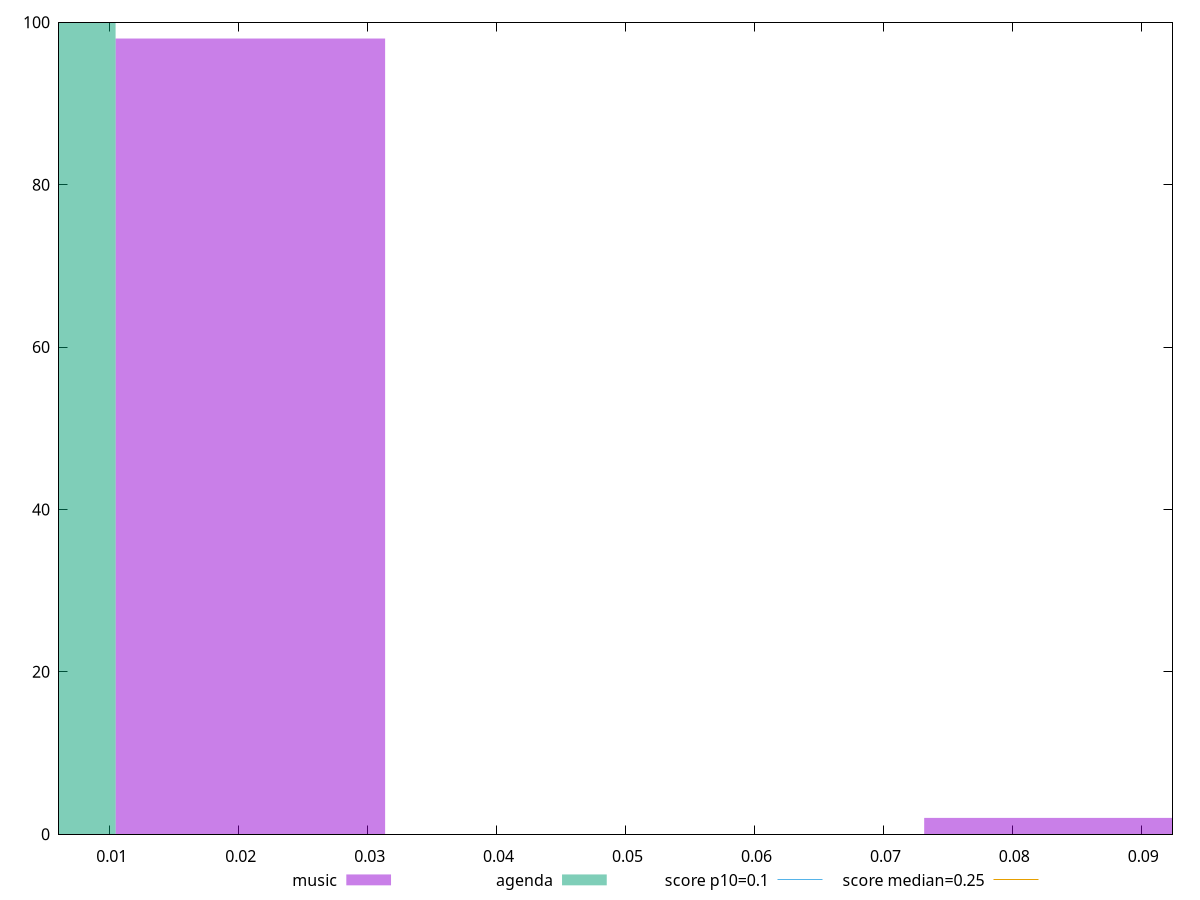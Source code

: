 reset

$music <<EOF
0.02090430659099037 98
0.08361722636396147 2
EOF

$agenda <<EOF
0 100
EOF

set key outside below
set boxwidth 0.02090430659099037
set xrange [0.006063152419196235:0.09242338699764675]
set yrange [0:100]
set trange [0:100]
set style fill transparent solid 0.5 noborder

set parametric
set terminal svg size 640, 500 enhanced background rgb 'white'
set output "reports/report_00030_2021-02-24T20-42-31.540Z/cumulative-layout-shift/comparison/histogram/0_vs_1.svg"

plot $music title "music" with boxes, \
     $agenda title "agenda" with boxes, \
     0.1,t title "score p10=0.1", \
     0.25,t title "score median=0.25"

reset
